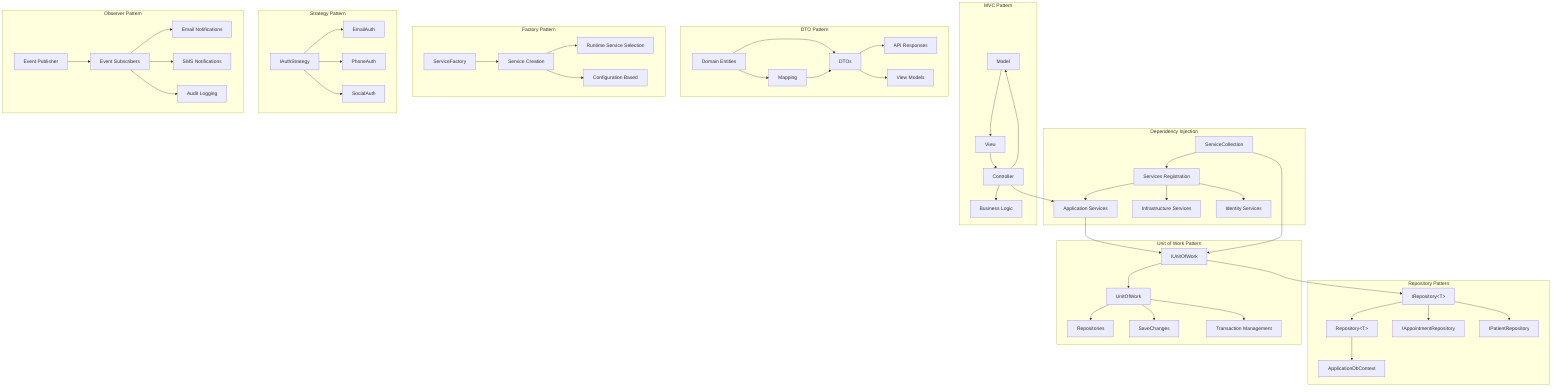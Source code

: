 graph TD
    subgraph "Repository Pattern"
        A[IRepository&lt;T&gt;] --> B[Repository&lt;T&gt;]
        B --> C[ApplicationDbContext]
        A --> D[IAppointmentRepository]
        A --> E[IPatientRepository]
    end

    subgraph "Unit of Work Pattern"
        F[IUnitOfWork] --> G[UnitOfWork]
        G --> H[Repositories]
        G --> I[SaveChanges]
        G --> J[Transaction Management]
    end

    subgraph "Dependency Injection"
        K[ServiceCollection] --> L[Services Registration]
        L --> M[Application Services]
        L --> N[Infrastructure Services]
        L --> O[Identity Services]
    end

    subgraph "MVC Pattern"
        P[Model] --> Q[View]
        Q --> R[Controller]
        R --> P
        R --> S[Business Logic]
    end

    subgraph "DTO Pattern"
        T[Domain Entities] --> U[DTOs]
        U --> V[API Responses]
        U --> W[View Models]
        X[Mapping] --> U
    end

    subgraph "Factory Pattern"
        Y[ServiceFactory] --> Z[Service Creation]
        Z --> AA[Runtime Service Selection]
        Z --> BB[Configuration Based]
    end

    subgraph "Strategy Pattern"
        CC[IAuthStrategy] --> DD[EmailAuth]
        CC --> EE[PhoneAuth]
        CC --> FF[SocialAuth]
    end

    subgraph "Observer Pattern"
        GG[Event Publisher] --> HH[Event Subscribers]
        HH --> II[Email Notifications]
        HH --> JJ[SMS Notifications]
        HH --> KK[Audit Logging]
    end

    %% Relationships
    F --> A
    K --> F
    R --> M
    M --> F
    T --> X